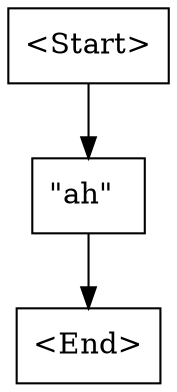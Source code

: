 digraph G {
    N0 [label = "<Start>" shape = box]
    N1 [label = "\"ah\"\l" shape = box]
    N2 [label = "<End>" shape = box]
    N0 -> N1 [label = ""]
    N1 -> N2 [label = ""]
}

